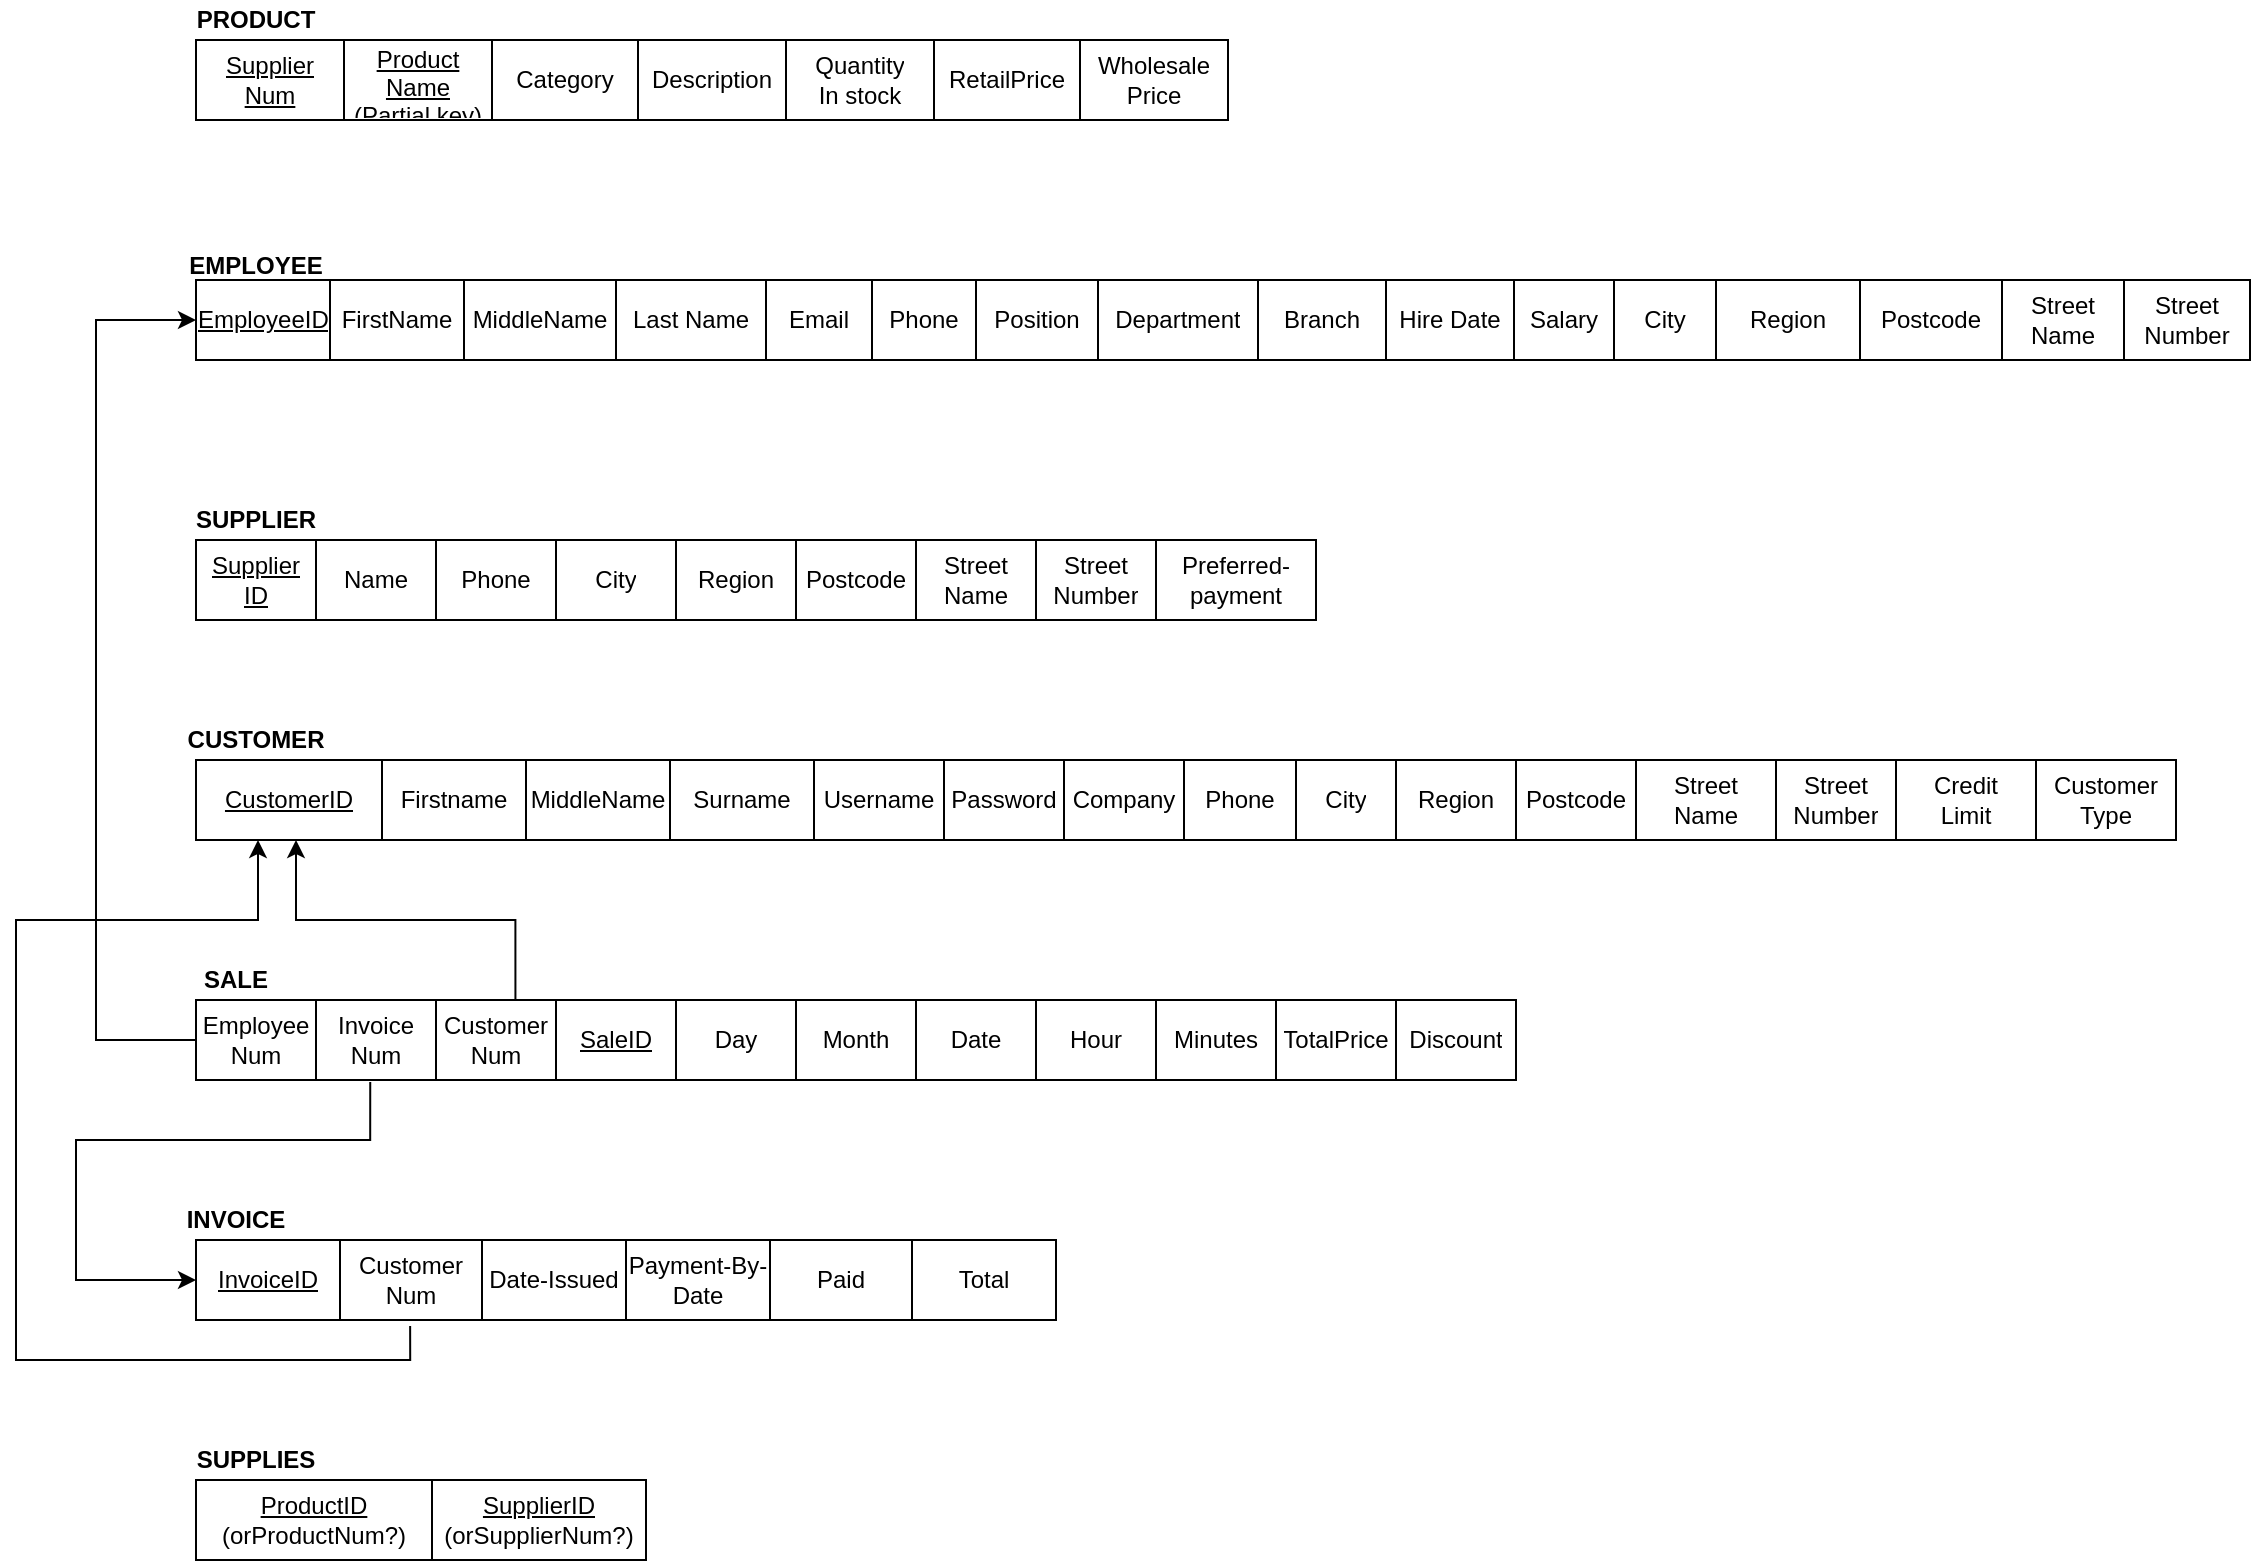 <mxfile version="13.6.2" type="device"><diagram id="LMwRd7xgRzm2bHj5i-E5" name="Page-1"><mxGraphModel dx="1179" dy="680" grid="1" gridSize="10" guides="1" tooltips="1" connect="1" arrows="1" fold="1" page="1" pageScale="1" pageWidth="850" pageHeight="1100" math="0" shadow="0"><root><mxCell id="0"/><mxCell id="1" parent="0"/><mxCell id="X8BmtzIN_Es8Mlg0U2i_-68" value="&lt;b&gt;PRODUCT&lt;/b&gt;" style="text;html=1;strokeColor=none;fillColor=none;align=center;verticalAlign=middle;whiteSpace=wrap;rounded=0;" parent="1" vertex="1"><mxGeometry x="210" y="20" width="40" height="20" as="geometry"/></mxCell><mxCell id="X8BmtzIN_Es8Mlg0U2i_-97" value="&lt;b&gt;EMPLOYEE&lt;br&gt;&lt;br&gt;&lt;/b&gt;" style="text;html=1;strokeColor=none;fillColor=none;align=center;verticalAlign=middle;whiteSpace=wrap;rounded=0;" parent="1" vertex="1"><mxGeometry x="210" y="150" width="40" height="20" as="geometry"/></mxCell><mxCell id="X8BmtzIN_Es8Mlg0U2i_-58" value="" style="shape=table;html=1;whiteSpace=wrap;startSize=0;container=1;collapsible=0;childLayout=tableLayout;" parent="1" vertex="1"><mxGeometry x="200" y="40" width="516" height="40" as="geometry"/></mxCell><mxCell id="X8BmtzIN_Es8Mlg0U2i_-59" value="" style="shape=partialRectangle;html=1;whiteSpace=wrap;collapsible=0;dropTarget=0;pointerEvents=0;fillColor=none;top=0;left=0;bottom=0;right=0;points=[[0,0.5],[1,0.5]];portConstraint=eastwest;" parent="X8BmtzIN_Es8Mlg0U2i_-58" vertex="1"><mxGeometry width="516" height="40" as="geometry"/></mxCell><mxCell id="X8BmtzIN_Es8Mlg0U2i_-60" value="&lt;span&gt;&lt;u&gt;Supplier&lt;br&gt;Num&lt;/u&gt;&lt;/span&gt;" style="shape=partialRectangle;html=1;whiteSpace=wrap;connectable=0;overflow=hidden;fillColor=none;top=0;left=0;bottom=0;right=0;" parent="X8BmtzIN_Es8Mlg0U2i_-59" vertex="1"><mxGeometry width="74" height="40" as="geometry"/></mxCell><mxCell id="X8BmtzIN_Es8Mlg0U2i_-61" value="&lt;u&gt;Product&lt;br&gt;Name&lt;/u&gt;&lt;br&gt;(Partial key)" style="shape=partialRectangle;html=1;whiteSpace=wrap;connectable=0;overflow=hidden;fillColor=none;top=0;left=0;bottom=0;right=0;" parent="X8BmtzIN_Es8Mlg0U2i_-59" vertex="1"><mxGeometry x="74" width="74" height="40" as="geometry"/></mxCell><mxCell id="X8BmtzIN_Es8Mlg0U2i_-62" value="Category" style="shape=partialRectangle;html=1;whiteSpace=wrap;connectable=0;overflow=hidden;fillColor=none;top=0;left=0;bottom=0;right=0;" parent="X8BmtzIN_Es8Mlg0U2i_-59" vertex="1"><mxGeometry x="148" width="73" height="40" as="geometry"/></mxCell><mxCell id="X8BmtzIN_Es8Mlg0U2i_-64" value="Description" style="shape=partialRectangle;html=1;whiteSpace=wrap;connectable=0;overflow=hidden;fillColor=none;top=0;left=0;bottom=0;right=0;" parent="X8BmtzIN_Es8Mlg0U2i_-59" vertex="1"><mxGeometry x="221" width="74" height="40" as="geometry"/></mxCell><mxCell id="X8BmtzIN_Es8Mlg0U2i_-65" value="Quantity&lt;br&gt;In stock" style="shape=partialRectangle;html=1;whiteSpace=wrap;connectable=0;overflow=hidden;fillColor=none;top=0;left=0;bottom=0;right=0;" parent="X8BmtzIN_Es8Mlg0U2i_-59" vertex="1"><mxGeometry x="295" width="74" height="40" as="geometry"/></mxCell><mxCell id="X8BmtzIN_Es8Mlg0U2i_-66" value="RetailPrice" style="shape=partialRectangle;html=1;whiteSpace=wrap;connectable=0;overflow=hidden;fillColor=none;top=0;left=0;bottom=0;right=0;" parent="X8BmtzIN_Es8Mlg0U2i_-59" vertex="1"><mxGeometry x="369" width="73" height="40" as="geometry"/></mxCell><mxCell id="X8BmtzIN_Es8Mlg0U2i_-67" value="Wholesale&lt;br&gt;Price" style="shape=partialRectangle;html=1;whiteSpace=wrap;connectable=0;overflow=hidden;fillColor=none;top=0;left=0;bottom=0;right=0;" parent="X8BmtzIN_Es8Mlg0U2i_-59" vertex="1"><mxGeometry x="442" width="74" height="40" as="geometry"/></mxCell><mxCell id="X8BmtzIN_Es8Mlg0U2i_-69" value="" style="shape=table;html=1;whiteSpace=wrap;startSize=0;container=1;collapsible=0;childLayout=tableLayout;" parent="1" vertex="1"><mxGeometry x="200" y="160" width="1027" height="40" as="geometry"/></mxCell><mxCell id="X8BmtzIN_Es8Mlg0U2i_-70" value="" style="shape=partialRectangle;html=1;whiteSpace=wrap;collapsible=0;dropTarget=0;pointerEvents=0;fillColor=none;top=0;left=0;bottom=0;right=0;points=[[0,0.5],[1,0.5]];portConstraint=eastwest;" parent="X8BmtzIN_Es8Mlg0U2i_-69" vertex="1"><mxGeometry width="1027" height="40" as="geometry"/></mxCell><mxCell id="YZHBtGSQMeQERFcYCWAj-22" value="&lt;u&gt;EmployeeID&lt;/u&gt;" style="shape=partialRectangle;html=1;whiteSpace=wrap;connectable=0;overflow=hidden;fillColor=none;top=0;left=0;bottom=0;right=0;" vertex="1" parent="X8BmtzIN_Es8Mlg0U2i_-70"><mxGeometry width="67" height="40" as="geometry"/></mxCell><mxCell id="X8BmtzIN_Es8Mlg0U2i_-72" value="FirstName" style="shape=partialRectangle;html=1;whiteSpace=wrap;connectable=0;overflow=hidden;fillColor=none;top=0;left=0;bottom=0;right=0;" parent="X8BmtzIN_Es8Mlg0U2i_-70" vertex="1"><mxGeometry x="67" width="67" height="40" as="geometry"/></mxCell><mxCell id="X8BmtzIN_Es8Mlg0U2i_-171" value="MiddleName" style="shape=partialRectangle;html=1;whiteSpace=wrap;connectable=0;overflow=hidden;fillColor=none;top=0;left=0;bottom=0;right=0;" parent="X8BmtzIN_Es8Mlg0U2i_-70" vertex="1"><mxGeometry x="134" width="76" height="40" as="geometry"/></mxCell><mxCell id="X8BmtzIN_Es8Mlg0U2i_-172" value="Last Name" style="shape=partialRectangle;html=1;whiteSpace=wrap;connectable=0;overflow=hidden;fillColor=none;top=0;left=0;bottom=0;right=0;" parent="X8BmtzIN_Es8Mlg0U2i_-70" vertex="1"><mxGeometry x="210" width="75" height="40" as="geometry"/></mxCell><mxCell id="X8BmtzIN_Es8Mlg0U2i_-73" value="Email" style="shape=partialRectangle;html=1;whiteSpace=wrap;connectable=0;overflow=hidden;fillColor=none;top=0;left=0;bottom=0;right=0;" parent="X8BmtzIN_Es8Mlg0U2i_-70" vertex="1"><mxGeometry x="285" width="53" height="40" as="geometry"/></mxCell><mxCell id="X8BmtzIN_Es8Mlg0U2i_-74" value="Phone" style="shape=partialRectangle;html=1;whiteSpace=wrap;connectable=0;overflow=hidden;fillColor=none;top=0;left=0;bottom=0;right=0;" parent="X8BmtzIN_Es8Mlg0U2i_-70" vertex="1"><mxGeometry x="338" width="52" height="40" as="geometry"/></mxCell><mxCell id="X8BmtzIN_Es8Mlg0U2i_-75" value="Position" style="shape=partialRectangle;html=1;whiteSpace=wrap;connectable=0;overflow=hidden;fillColor=none;top=0;left=0;bottom=0;right=0;" parent="X8BmtzIN_Es8Mlg0U2i_-70" vertex="1"><mxGeometry x="390" width="61" height="40" as="geometry"/></mxCell><mxCell id="X8BmtzIN_Es8Mlg0U2i_-76" value="Department" style="shape=partialRectangle;html=1;whiteSpace=wrap;connectable=0;overflow=hidden;fillColor=none;top=0;left=0;bottom=0;right=0;" parent="X8BmtzIN_Es8Mlg0U2i_-70" vertex="1"><mxGeometry x="451" width="80" height="40" as="geometry"/></mxCell><mxCell id="X8BmtzIN_Es8Mlg0U2i_-77" value="Branch" style="shape=partialRectangle;html=1;whiteSpace=wrap;connectable=0;overflow=hidden;fillColor=none;top=0;left=0;bottom=0;right=0;" parent="X8BmtzIN_Es8Mlg0U2i_-70" vertex="1"><mxGeometry x="531" width="64" height="40" as="geometry"/></mxCell><mxCell id="X8BmtzIN_Es8Mlg0U2i_-78" value="Hire Date" style="shape=partialRectangle;html=1;whiteSpace=wrap;connectable=0;overflow=hidden;fillColor=none;top=0;left=0;bottom=0;right=0;" parent="X8BmtzIN_Es8Mlg0U2i_-70" vertex="1"><mxGeometry x="595" width="64" height="40" as="geometry"/></mxCell><mxCell id="X8BmtzIN_Es8Mlg0U2i_-79" value="Salary" style="shape=partialRectangle;html=1;whiteSpace=wrap;connectable=0;overflow=hidden;fillColor=none;top=0;left=0;bottom=0;right=0;" parent="X8BmtzIN_Es8Mlg0U2i_-70" vertex="1"><mxGeometry x="659" width="50" height="40" as="geometry"/></mxCell><mxCell id="X8BmtzIN_Es8Mlg0U2i_-80" value="City" style="shape=partialRectangle;html=1;whiteSpace=wrap;connectable=0;overflow=hidden;fillColor=none;top=0;left=0;bottom=0;right=0;" parent="X8BmtzIN_Es8Mlg0U2i_-70" vertex="1"><mxGeometry x="709" width="51" height="40" as="geometry"/></mxCell><mxCell id="X8BmtzIN_Es8Mlg0U2i_-188" value="Region" style="shape=partialRectangle;html=1;whiteSpace=wrap;connectable=0;overflow=hidden;fillColor=none;top=0;left=0;bottom=0;right=0;" parent="X8BmtzIN_Es8Mlg0U2i_-70" vertex="1"><mxGeometry x="760" width="72" height="40" as="geometry"/></mxCell><mxCell id="X8BmtzIN_Es8Mlg0U2i_-187" value="Postcode" style="shape=partialRectangle;html=1;whiteSpace=wrap;connectable=0;overflow=hidden;fillColor=none;top=0;left=0;bottom=0;right=0;" parent="X8BmtzIN_Es8Mlg0U2i_-70" vertex="1"><mxGeometry x="832" width="71" height="40" as="geometry"/></mxCell><mxCell id="X8BmtzIN_Es8Mlg0U2i_-189" value="Street&lt;br&gt;Name" style="shape=partialRectangle;html=1;whiteSpace=wrap;connectable=0;overflow=hidden;fillColor=none;top=0;left=0;bottom=0;right=0;" parent="X8BmtzIN_Es8Mlg0U2i_-70" vertex="1"><mxGeometry x="903" width="61" height="40" as="geometry"/></mxCell><mxCell id="X8BmtzIN_Es8Mlg0U2i_-190" value="Street&lt;br&gt;Number" style="shape=partialRectangle;html=1;whiteSpace=wrap;connectable=0;overflow=hidden;fillColor=none;top=0;left=0;bottom=0;right=0;" parent="X8BmtzIN_Es8Mlg0U2i_-70" vertex="1"><mxGeometry x="964" width="63" height="40" as="geometry"/></mxCell><mxCell id="YZHBtGSQMeQERFcYCWAj-4" style="edgeStyle=orthogonalEdgeStyle;rounded=0;orthogonalLoop=1;jettySize=auto;html=1;exitX=0.242;exitY=0;exitDx=0;exitDy=0;exitPerimeter=0;" edge="1" parent="1" source="X8BmtzIN_Es8Mlg0U2i_-120"><mxGeometry relative="1" as="geometry"><mxPoint x="250" y="440" as="targetPoint"/><Array as="points"><mxPoint x="360" y="480"/><mxPoint x="250" y="480"/></Array></mxGeometry></mxCell><mxCell id="X8BmtzIN_Es8Mlg0U2i_-99" value="" style="shape=table;html=1;whiteSpace=wrap;startSize=0;container=1;collapsible=0;childLayout=tableLayout;" parent="1" vertex="1"><mxGeometry x="200" y="290" width="560" height="40" as="geometry"/></mxCell><mxCell id="X8BmtzIN_Es8Mlg0U2i_-100" value="" style="shape=partialRectangle;html=1;whiteSpace=wrap;collapsible=0;dropTarget=0;pointerEvents=0;fillColor=none;top=0;left=0;bottom=0;right=0;points=[[0,0.5],[1,0.5]];portConstraint=eastwest;" parent="X8BmtzIN_Es8Mlg0U2i_-99" vertex="1"><mxGeometry width="560" height="40" as="geometry"/></mxCell><mxCell id="X8BmtzIN_Es8Mlg0U2i_-101" value="&lt;u&gt;Supplier&lt;br&gt;ID&lt;/u&gt;" style="shape=partialRectangle;html=1;whiteSpace=wrap;connectable=0;overflow=hidden;fillColor=none;top=0;left=0;bottom=0;right=0;" parent="X8BmtzIN_Es8Mlg0U2i_-100" vertex="1"><mxGeometry width="60" height="40" as="geometry"/></mxCell><mxCell id="X8BmtzIN_Es8Mlg0U2i_-102" value="Name" style="shape=partialRectangle;html=1;whiteSpace=wrap;connectable=0;overflow=hidden;fillColor=none;top=0;left=0;bottom=0;right=0;" parent="X8BmtzIN_Es8Mlg0U2i_-100" vertex="1"><mxGeometry x="60" width="60" height="40" as="geometry"/></mxCell><mxCell id="X8BmtzIN_Es8Mlg0U2i_-103" value="Phone" style="shape=partialRectangle;html=1;whiteSpace=wrap;connectable=0;overflow=hidden;fillColor=none;top=0;left=0;bottom=0;right=0;" parent="X8BmtzIN_Es8Mlg0U2i_-100" vertex="1"><mxGeometry x="120" width="60" height="40" as="geometry"/></mxCell><mxCell id="X8BmtzIN_Es8Mlg0U2i_-104" value="City" style="shape=partialRectangle;html=1;whiteSpace=wrap;connectable=0;overflow=hidden;fillColor=none;top=0;left=0;bottom=0;right=0;" parent="X8BmtzIN_Es8Mlg0U2i_-100" vertex="1"><mxGeometry x="180" width="60" height="40" as="geometry"/></mxCell><mxCell id="X8BmtzIN_Es8Mlg0U2i_-194" value="Region" style="shape=partialRectangle;html=1;whiteSpace=wrap;connectable=0;overflow=hidden;fillColor=none;top=0;left=0;bottom=0;right=0;" parent="X8BmtzIN_Es8Mlg0U2i_-100" vertex="1"><mxGeometry x="240" width="60" height="40" as="geometry"/></mxCell><mxCell id="X8BmtzIN_Es8Mlg0U2i_-193" value="Postcode" style="shape=partialRectangle;html=1;whiteSpace=wrap;connectable=0;overflow=hidden;fillColor=none;top=0;left=0;bottom=0;right=0;" parent="X8BmtzIN_Es8Mlg0U2i_-100" vertex="1"><mxGeometry x="300" width="60" height="40" as="geometry"/></mxCell><mxCell id="X8BmtzIN_Es8Mlg0U2i_-192" value="Street&lt;br&gt;Name" style="shape=partialRectangle;html=1;whiteSpace=wrap;connectable=0;overflow=hidden;fillColor=none;top=0;left=0;bottom=0;right=0;" parent="X8BmtzIN_Es8Mlg0U2i_-100" vertex="1"><mxGeometry x="360" width="60" height="40" as="geometry"/></mxCell><mxCell id="X8BmtzIN_Es8Mlg0U2i_-191" value="Street&lt;br&gt;Number" style="shape=partialRectangle;html=1;whiteSpace=wrap;connectable=0;overflow=hidden;fillColor=none;top=0;left=0;bottom=0;right=0;" parent="X8BmtzIN_Es8Mlg0U2i_-100" vertex="1"><mxGeometry x="420" width="60" height="40" as="geometry"/></mxCell><mxCell id="X8BmtzIN_Es8Mlg0U2i_-105" value="Preferred-payment" style="shape=partialRectangle;html=1;whiteSpace=wrap;connectable=0;overflow=hidden;fillColor=none;top=0;left=0;bottom=0;right=0;" parent="X8BmtzIN_Es8Mlg0U2i_-100" vertex="1"><mxGeometry x="480" width="80" height="40" as="geometry"/></mxCell><mxCell id="X8BmtzIN_Es8Mlg0U2i_-106" value="&lt;b&gt;SUPPLIER&lt;br&gt;&lt;/b&gt;" style="text;html=1;strokeColor=none;fillColor=none;align=center;verticalAlign=middle;whiteSpace=wrap;rounded=0;" parent="1" vertex="1"><mxGeometry x="210" y="270" width="40" height="20" as="geometry"/></mxCell><mxCell id="X8BmtzIN_Es8Mlg0U2i_-107" value="" style="shape=table;html=1;whiteSpace=wrap;startSize=0;container=1;collapsible=0;childLayout=tableLayout;" parent="1" vertex="1"><mxGeometry x="200" y="400" width="990" height="40" as="geometry"/></mxCell><mxCell id="X8BmtzIN_Es8Mlg0U2i_-108" value="" style="shape=partialRectangle;html=1;whiteSpace=wrap;collapsible=0;dropTarget=0;pointerEvents=0;fillColor=none;top=0;left=0;bottom=0;right=0;points=[[0,0.5],[1,0.5]];portConstraint=eastwest;" parent="X8BmtzIN_Es8Mlg0U2i_-107" vertex="1"><mxGeometry width="990" height="40" as="geometry"/></mxCell><mxCell id="X8BmtzIN_Es8Mlg0U2i_-109" value="&lt;u&gt;CustomerID&lt;/u&gt;" style="shape=partialRectangle;html=1;whiteSpace=wrap;connectable=0;overflow=hidden;fillColor=none;top=0;left=0;bottom=0;right=0;" parent="X8BmtzIN_Es8Mlg0U2i_-108" vertex="1"><mxGeometry width="93" height="40" as="geometry"/></mxCell><mxCell id="X8BmtzIN_Es8Mlg0U2i_-110" value="Firstname" style="shape=partialRectangle;html=1;whiteSpace=wrap;connectable=0;overflow=hidden;fillColor=none;top=0;left=0;bottom=0;right=0;" parent="X8BmtzIN_Es8Mlg0U2i_-108" vertex="1"><mxGeometry x="93" width="72" height="40" as="geometry"/></mxCell><mxCell id="X8BmtzIN_Es8Mlg0U2i_-196" value="MiddleName" style="shape=partialRectangle;html=1;whiteSpace=wrap;connectable=0;overflow=hidden;fillColor=none;top=0;left=0;bottom=0;right=0;" parent="X8BmtzIN_Es8Mlg0U2i_-108" vertex="1"><mxGeometry x="165" width="72" height="40" as="geometry"/></mxCell><mxCell id="X8BmtzIN_Es8Mlg0U2i_-195" value="Surname" style="shape=partialRectangle;html=1;whiteSpace=wrap;connectable=0;overflow=hidden;fillColor=none;top=0;left=0;bottom=0;right=0;" parent="X8BmtzIN_Es8Mlg0U2i_-108" vertex="1"><mxGeometry x="237" width="72" height="40" as="geometry"/></mxCell><mxCell id="X8BmtzIN_Es8Mlg0U2i_-111" value="Username" style="shape=partialRectangle;html=1;whiteSpace=wrap;connectable=0;overflow=hidden;fillColor=none;top=0;left=0;bottom=0;right=0;" parent="X8BmtzIN_Es8Mlg0U2i_-108" vertex="1"><mxGeometry x="309" width="65" height="40" as="geometry"/></mxCell><mxCell id="X8BmtzIN_Es8Mlg0U2i_-112" value="Password" style="shape=partialRectangle;html=1;whiteSpace=wrap;connectable=0;overflow=hidden;fillColor=none;top=0;left=0;bottom=0;right=0;" parent="X8BmtzIN_Es8Mlg0U2i_-108" vertex="1"><mxGeometry x="374" width="60" height="40" as="geometry"/></mxCell><mxCell id="X8BmtzIN_Es8Mlg0U2i_-113" value="Company" style="shape=partialRectangle;html=1;whiteSpace=wrap;connectable=0;overflow=hidden;fillColor=none;top=0;left=0;bottom=0;right=0;" parent="X8BmtzIN_Es8Mlg0U2i_-108" vertex="1"><mxGeometry x="434" width="60" height="40" as="geometry"/></mxCell><mxCell id="X8BmtzIN_Es8Mlg0U2i_-114" value="Phone" style="shape=partialRectangle;html=1;whiteSpace=wrap;connectable=0;overflow=hidden;fillColor=none;top=0;left=0;bottom=0;right=0;" parent="X8BmtzIN_Es8Mlg0U2i_-108" vertex="1"><mxGeometry x="494" width="56" height="40" as="geometry"/></mxCell><mxCell id="X8BmtzIN_Es8Mlg0U2i_-115" value="City" style="shape=partialRectangle;html=1;whiteSpace=wrap;connectable=0;overflow=hidden;fillColor=none;top=0;left=0;bottom=0;right=0;" parent="X8BmtzIN_Es8Mlg0U2i_-108" vertex="1"><mxGeometry x="550" width="50" height="40" as="geometry"/></mxCell><mxCell id="X8BmtzIN_Es8Mlg0U2i_-116" value="Region" style="shape=partialRectangle;html=1;whiteSpace=wrap;connectable=0;overflow=hidden;fillColor=none;top=0;left=0;bottom=0;right=0;" parent="X8BmtzIN_Es8Mlg0U2i_-108" vertex="1"><mxGeometry x="600" width="60" height="40" as="geometry"/></mxCell><mxCell id="X8BmtzIN_Es8Mlg0U2i_-117" value="Postcode" style="shape=partialRectangle;html=1;whiteSpace=wrap;connectable=0;overflow=hidden;fillColor=none;top=0;left=0;bottom=0;right=0;" parent="X8BmtzIN_Es8Mlg0U2i_-108" vertex="1"><mxGeometry x="660" width="60" height="40" as="geometry"/></mxCell><mxCell id="X8BmtzIN_Es8Mlg0U2i_-173" value="Street&lt;br&gt;Name" style="shape=partialRectangle;html=1;whiteSpace=wrap;connectable=0;overflow=hidden;fillColor=none;top=0;left=0;bottom=0;right=0;" parent="X8BmtzIN_Es8Mlg0U2i_-108" vertex="1"><mxGeometry x="720" width="70" height="40" as="geometry"/></mxCell><mxCell id="X8BmtzIN_Es8Mlg0U2i_-186" value="Street&lt;br&gt;Number" style="shape=partialRectangle;html=1;whiteSpace=wrap;connectable=0;overflow=hidden;fillColor=none;top=0;left=0;bottom=0;right=0;" parent="X8BmtzIN_Es8Mlg0U2i_-108" vertex="1"><mxGeometry x="790" width="60" height="40" as="geometry"/></mxCell><mxCell id="X8BmtzIN_Es8Mlg0U2i_-185" value="Credit&lt;br&gt;Limit" style="shape=partialRectangle;html=1;whiteSpace=wrap;connectable=0;overflow=hidden;fillColor=none;top=0;left=0;bottom=0;right=0;" parent="X8BmtzIN_Es8Mlg0U2i_-108" vertex="1"><mxGeometry x="850" width="70" height="40" as="geometry"/></mxCell><mxCell id="X8BmtzIN_Es8Mlg0U2i_-197" value="Customer&lt;br&gt;Type" style="shape=partialRectangle;html=1;whiteSpace=wrap;connectable=0;overflow=hidden;fillColor=none;top=0;left=0;bottom=0;right=0;" parent="X8BmtzIN_Es8Mlg0U2i_-108" vertex="1"><mxGeometry x="920" width="70" height="40" as="geometry"/></mxCell><mxCell id="X8BmtzIN_Es8Mlg0U2i_-118" value="&lt;b&gt;CUSTOMER&lt;br&gt;&lt;/b&gt;" style="text;html=1;strokeColor=none;fillColor=none;align=center;verticalAlign=middle;whiteSpace=wrap;rounded=0;" parent="1" vertex="1"><mxGeometry x="210" y="380" width="40" height="20" as="geometry"/></mxCell><mxCell id="X8BmtzIN_Es8Mlg0U2i_-119" value="" style="shape=table;html=1;whiteSpace=wrap;startSize=0;container=1;collapsible=0;childLayout=tableLayout;" parent="1" vertex="1"><mxGeometry x="200" y="520" width="660" height="40" as="geometry"/></mxCell><mxCell id="X8BmtzIN_Es8Mlg0U2i_-120" value="" style="shape=partialRectangle;html=1;whiteSpace=wrap;collapsible=0;dropTarget=0;pointerEvents=0;fillColor=none;top=0;left=0;bottom=0;right=0;points=[[0,0.5],[1,0.5]];portConstraint=eastwest;" parent="X8BmtzIN_Es8Mlg0U2i_-119" vertex="1"><mxGeometry width="660" height="40" as="geometry"/></mxCell><mxCell id="X8BmtzIN_Es8Mlg0U2i_-121" value="Employee&lt;br&gt;Num" style="shape=partialRectangle;html=1;whiteSpace=wrap;connectable=0;overflow=hidden;fillColor=none;top=0;left=0;bottom=0;right=0;" parent="X8BmtzIN_Es8Mlg0U2i_-120" vertex="1"><mxGeometry width="60" height="40" as="geometry"/></mxCell><mxCell id="X8BmtzIN_Es8Mlg0U2i_-122" value="Invoice&lt;br&gt;Num" style="shape=partialRectangle;html=1;whiteSpace=wrap;connectable=0;overflow=hidden;fillColor=none;top=0;left=0;bottom=0;right=0;" parent="X8BmtzIN_Es8Mlg0U2i_-120" vertex="1"><mxGeometry x="60" width="60" height="40" as="geometry"/></mxCell><mxCell id="X8BmtzIN_Es8Mlg0U2i_-123" value="Customer&lt;br&gt;Num" style="shape=partialRectangle;html=1;whiteSpace=wrap;connectable=0;overflow=hidden;fillColor=none;top=0;left=0;bottom=0;right=0;" parent="X8BmtzIN_Es8Mlg0U2i_-120" vertex="1"><mxGeometry x="120" width="60" height="40" as="geometry"/></mxCell><mxCell id="X8BmtzIN_Es8Mlg0U2i_-124" value="&lt;u&gt;SaleID&lt;/u&gt;" style="shape=partialRectangle;html=1;whiteSpace=wrap;connectable=0;overflow=hidden;fillColor=none;top=0;left=0;bottom=0;right=0;" parent="X8BmtzIN_Es8Mlg0U2i_-120" vertex="1"><mxGeometry x="180" width="60" height="40" as="geometry"/></mxCell><mxCell id="X8BmtzIN_Es8Mlg0U2i_-125" value="Day" style="shape=partialRectangle;html=1;whiteSpace=wrap;connectable=0;overflow=hidden;fillColor=none;top=0;left=0;bottom=0;right=0;" parent="X8BmtzIN_Es8Mlg0U2i_-120" vertex="1"><mxGeometry x="240" width="60" height="40" as="geometry"/></mxCell><mxCell id="X8BmtzIN_Es8Mlg0U2i_-198" value="Month" style="shape=partialRectangle;html=1;whiteSpace=wrap;connectable=0;overflow=hidden;fillColor=none;top=0;left=0;bottom=0;right=0;" parent="X8BmtzIN_Es8Mlg0U2i_-120" vertex="1"><mxGeometry x="300" width="60" height="40" as="geometry"/></mxCell><mxCell id="X8BmtzIN_Es8Mlg0U2i_-199" value="Date" style="shape=partialRectangle;html=1;whiteSpace=wrap;connectable=0;overflow=hidden;fillColor=none;top=0;left=0;bottom=0;right=0;" parent="X8BmtzIN_Es8Mlg0U2i_-120" vertex="1"><mxGeometry x="360" width="60" height="40" as="geometry"/></mxCell><mxCell id="X8BmtzIN_Es8Mlg0U2i_-200" value="Hour" style="shape=partialRectangle;html=1;whiteSpace=wrap;connectable=0;overflow=hidden;fillColor=none;top=0;left=0;bottom=0;right=0;" parent="X8BmtzIN_Es8Mlg0U2i_-120" vertex="1"><mxGeometry x="420" width="60" height="40" as="geometry"/></mxCell><mxCell id="X8BmtzIN_Es8Mlg0U2i_-201" value="Minutes" style="shape=partialRectangle;html=1;whiteSpace=wrap;connectable=0;overflow=hidden;fillColor=none;top=0;left=0;bottom=0;right=0;" parent="X8BmtzIN_Es8Mlg0U2i_-120" vertex="1"><mxGeometry x="480" width="60" height="40" as="geometry"/></mxCell><mxCell id="X8BmtzIN_Es8Mlg0U2i_-126" value="TotalPrice" style="shape=partialRectangle;html=1;whiteSpace=wrap;connectable=0;overflow=hidden;fillColor=none;top=0;left=0;bottom=0;right=0;" parent="X8BmtzIN_Es8Mlg0U2i_-120" vertex="1"><mxGeometry x="540" width="60" height="40" as="geometry"/></mxCell><mxCell id="X8BmtzIN_Es8Mlg0U2i_-127" value="Discount" style="shape=partialRectangle;html=1;whiteSpace=wrap;connectable=0;overflow=hidden;fillColor=none;top=0;left=0;bottom=0;right=0;" parent="X8BmtzIN_Es8Mlg0U2i_-120" vertex="1"><mxGeometry x="600" width="60" height="40" as="geometry"/></mxCell><mxCell id="X8BmtzIN_Es8Mlg0U2i_-128" value="&lt;b&gt;SALE&lt;br&gt;&lt;/b&gt;" style="text;html=1;strokeColor=none;fillColor=none;align=center;verticalAlign=middle;whiteSpace=wrap;rounded=0;" parent="1" vertex="1"><mxGeometry x="200" y="500" width="40" height="20" as="geometry"/></mxCell><mxCell id="X8BmtzIN_Es8Mlg0U2i_-144" value="&lt;b&gt;INVOICE&lt;br&gt;&lt;/b&gt;" style="text;html=1;strokeColor=none;fillColor=none;align=center;verticalAlign=middle;whiteSpace=wrap;rounded=0;" parent="1" vertex="1"><mxGeometry x="200" y="620" width="40" height="20" as="geometry"/></mxCell><mxCell id="X8BmtzIN_Es8Mlg0U2i_-288" value="&lt;b&gt;SUPPLIES&lt;br&gt;&lt;/b&gt;" style="text;html=1;strokeColor=none;fillColor=none;align=center;verticalAlign=middle;whiteSpace=wrap;rounded=0;" parent="1" vertex="1"><mxGeometry x="210" y="740" width="40" height="20" as="geometry"/></mxCell><mxCell id="YZHBtGSQMeQERFcYCWAj-23" style="edgeStyle=orthogonalEdgeStyle;rounded=0;orthogonalLoop=1;jettySize=auto;html=1;entryX=0;entryY=0.5;entryDx=0;entryDy=0;" edge="1" parent="1" source="X8BmtzIN_Es8Mlg0U2i_-120" target="X8BmtzIN_Es8Mlg0U2i_-70"><mxGeometry relative="1" as="geometry"><mxPoint x="190" y="170" as="targetPoint"/><Array as="points"><mxPoint x="150" y="540"/><mxPoint x="150" y="180"/></Array></mxGeometry></mxCell><mxCell id="X8BmtzIN_Es8Mlg0U2i_-135" value="" style="shape=table;html=1;whiteSpace=wrap;startSize=0;container=1;collapsible=0;childLayout=tableLayout;" parent="1" vertex="1"><mxGeometry x="200" y="640" width="430" height="40" as="geometry"/></mxCell><mxCell id="X8BmtzIN_Es8Mlg0U2i_-136" value="" style="shape=partialRectangle;html=1;whiteSpace=wrap;collapsible=0;dropTarget=0;pointerEvents=0;fillColor=none;top=0;left=0;bottom=0;right=0;points=[[0,0.5],[1,0.5]];portConstraint=eastwest;" parent="X8BmtzIN_Es8Mlg0U2i_-135" vertex="1"><mxGeometry width="430" height="40" as="geometry"/></mxCell><mxCell id="YZHBtGSQMeQERFcYCWAj-24" value="&lt;u&gt;InvoiceID&lt;/u&gt;" style="shape=partialRectangle;html=1;whiteSpace=wrap;connectable=0;overflow=hidden;fillColor=none;top=0;left=0;bottom=0;right=0;" vertex="1" parent="X8BmtzIN_Es8Mlg0U2i_-136"><mxGeometry width="72" height="40" as="geometry"/></mxCell><mxCell id="YZHBtGSQMeQERFcYCWAj-26" value="Customer&lt;br&gt;Num" style="shape=partialRectangle;html=1;whiteSpace=wrap;connectable=0;overflow=hidden;fillColor=none;top=0;left=0;bottom=0;right=0;" vertex="1" parent="X8BmtzIN_Es8Mlg0U2i_-136"><mxGeometry x="72" width="71" height="40" as="geometry"/></mxCell><mxCell id="X8BmtzIN_Es8Mlg0U2i_-140" value="Date-Issued" style="shape=partialRectangle;html=1;whiteSpace=wrap;connectable=0;overflow=hidden;fillColor=none;top=0;left=0;bottom=0;right=0;" parent="X8BmtzIN_Es8Mlg0U2i_-136" vertex="1"><mxGeometry x="143" width="72" height="40" as="geometry"/></mxCell><mxCell id="X8BmtzIN_Es8Mlg0U2i_-141" value="Payment-By-Date" style="shape=partialRectangle;html=1;whiteSpace=wrap;connectable=0;overflow=hidden;fillColor=none;top=0;left=0;bottom=0;right=0;" parent="X8BmtzIN_Es8Mlg0U2i_-136" vertex="1"><mxGeometry x="215" width="72" height="40" as="geometry"/></mxCell><mxCell id="X8BmtzIN_Es8Mlg0U2i_-142" value="Paid" style="shape=partialRectangle;html=1;whiteSpace=wrap;connectable=0;overflow=hidden;fillColor=none;top=0;left=0;bottom=0;right=0;" parent="X8BmtzIN_Es8Mlg0U2i_-136" vertex="1"><mxGeometry x="287" width="71" height="40" as="geometry"/></mxCell><mxCell id="X8BmtzIN_Es8Mlg0U2i_-143" value="Total" style="shape=partialRectangle;html=1;whiteSpace=wrap;connectable=0;overflow=hidden;fillColor=none;top=0;left=0;bottom=0;right=0;" parent="X8BmtzIN_Es8Mlg0U2i_-136" vertex="1"><mxGeometry x="358" width="72" height="40" as="geometry"/></mxCell><mxCell id="X8BmtzIN_Es8Mlg0U2i_-283" value="" style="shape=table;html=1;whiteSpace=wrap;startSize=0;container=1;collapsible=0;childLayout=tableLayout;" parent="1" vertex="1"><mxGeometry x="200" y="760" width="225" height="40" as="geometry"/></mxCell><mxCell id="X8BmtzIN_Es8Mlg0U2i_-284" value="" style="shape=partialRectangle;html=1;whiteSpace=wrap;collapsible=0;dropTarget=0;pointerEvents=0;fillColor=none;top=0;left=0;bottom=0;right=0;points=[[0,0.5],[1,0.5]];portConstraint=eastwest;" parent="X8BmtzIN_Es8Mlg0U2i_-283" vertex="1"><mxGeometry width="225" height="40" as="geometry"/></mxCell><mxCell id="X8BmtzIN_Es8Mlg0U2i_-285" value="&lt;u&gt;ProductID&lt;/u&gt;&lt;br&gt;(orProductNum?)" style="shape=partialRectangle;html=1;whiteSpace=wrap;connectable=0;overflow=hidden;fillColor=none;top=0;left=0;bottom=0;right=0;" parent="X8BmtzIN_Es8Mlg0U2i_-284" vertex="1"><mxGeometry width="118" height="40" as="geometry"/></mxCell><mxCell id="X8BmtzIN_Es8Mlg0U2i_-286" value="&lt;u&gt;SupplierID&lt;/u&gt;&lt;br&gt;(orSupplierNum?)" style="shape=partialRectangle;html=1;whiteSpace=wrap;connectable=0;overflow=hidden;fillColor=none;top=0;left=0;bottom=0;right=0;" parent="X8BmtzIN_Es8Mlg0U2i_-284" vertex="1"><mxGeometry x="118" width="107" height="40" as="geometry"/></mxCell><mxCell id="YZHBtGSQMeQERFcYCWAj-27" style="edgeStyle=orthogonalEdgeStyle;rounded=0;orthogonalLoop=1;jettySize=auto;html=1;exitX=0.249;exitY=1.075;exitDx=0;exitDy=0;exitPerimeter=0;" edge="1" parent="1" source="X8BmtzIN_Es8Mlg0U2i_-136"><mxGeometry relative="1" as="geometry"><mxPoint x="290" y="710" as="sourcePoint"/><mxPoint x="231" y="440" as="targetPoint"/><Array as="points"><mxPoint x="307" y="700"/><mxPoint x="110" y="700"/><mxPoint x="110" y="480"/><mxPoint x="231" y="480"/></Array></mxGeometry></mxCell><mxCell id="YZHBtGSQMeQERFcYCWAj-29" style="edgeStyle=orthogonalEdgeStyle;rounded=0;orthogonalLoop=1;jettySize=auto;html=1;entryX=0;entryY=0.5;entryDx=0;entryDy=0;exitX=0.132;exitY=1.025;exitDx=0;exitDy=0;exitPerimeter=0;" edge="1" parent="1" source="X8BmtzIN_Es8Mlg0U2i_-120" target="X8BmtzIN_Es8Mlg0U2i_-136"><mxGeometry relative="1" as="geometry"><mxPoint x="290" y="590" as="sourcePoint"/><mxPoint x="70" y="510" as="targetPoint"/><Array as="points"><mxPoint x="287" y="590"/><mxPoint x="140" y="590"/><mxPoint x="140" y="660"/></Array></mxGeometry></mxCell></root></mxGraphModel></diagram></mxfile>